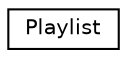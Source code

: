 digraph "Graphical Class Hierarchy"
{
 // LATEX_PDF_SIZE
  edge [fontname="Helvetica",fontsize="10",labelfontname="Helvetica",labelfontsize="10"];
  node [fontname="Helvetica",fontsize="10",shape=record];
  rankdir="LR";
  Node0 [label="Playlist",height=0.2,width=0.4,color="black", fillcolor="white", style="filled",URL="$classPlaylist.html",tooltip="Represents a playlist of stratagems."];
}
